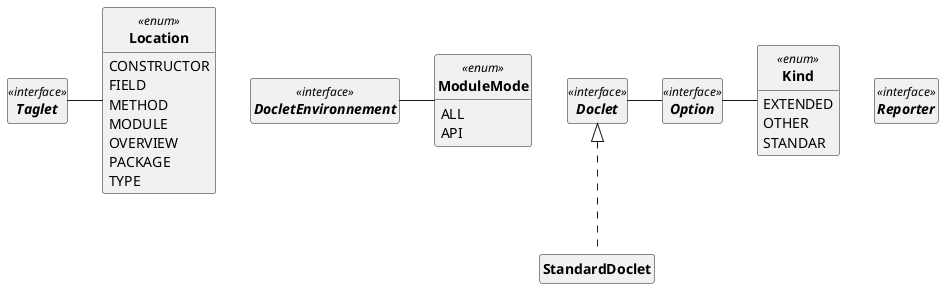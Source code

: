 @startuml
skinparam style strictuml
hide empty members
skinparam classAttributeIconSize 0
skinparam classFontStyle Bold

interface Doclet <<interface>>
interface Reporter <<interface>>

interface Option <<interface>>

interface DocletEnvironnement <<interface>>

interface Taglet <<interface>>

class StandardDoclet implements Doclet

enum Kind <<enum>>
{
    EXTENDED
    OTHER
    STANDAR
}

enum Location <<enum>>
{
    CONSTRUCTOR
    FIELD
    METHOD
    MODULE
    OVERVIEW
    PACKAGE
    TYPE
}

enum ModuleMode <<enum>>
{
    ALL
    API
}

Taglet - Location
DocletEnvironnement - ModuleMode
Doclet -Option
Option - Kind
@enduml